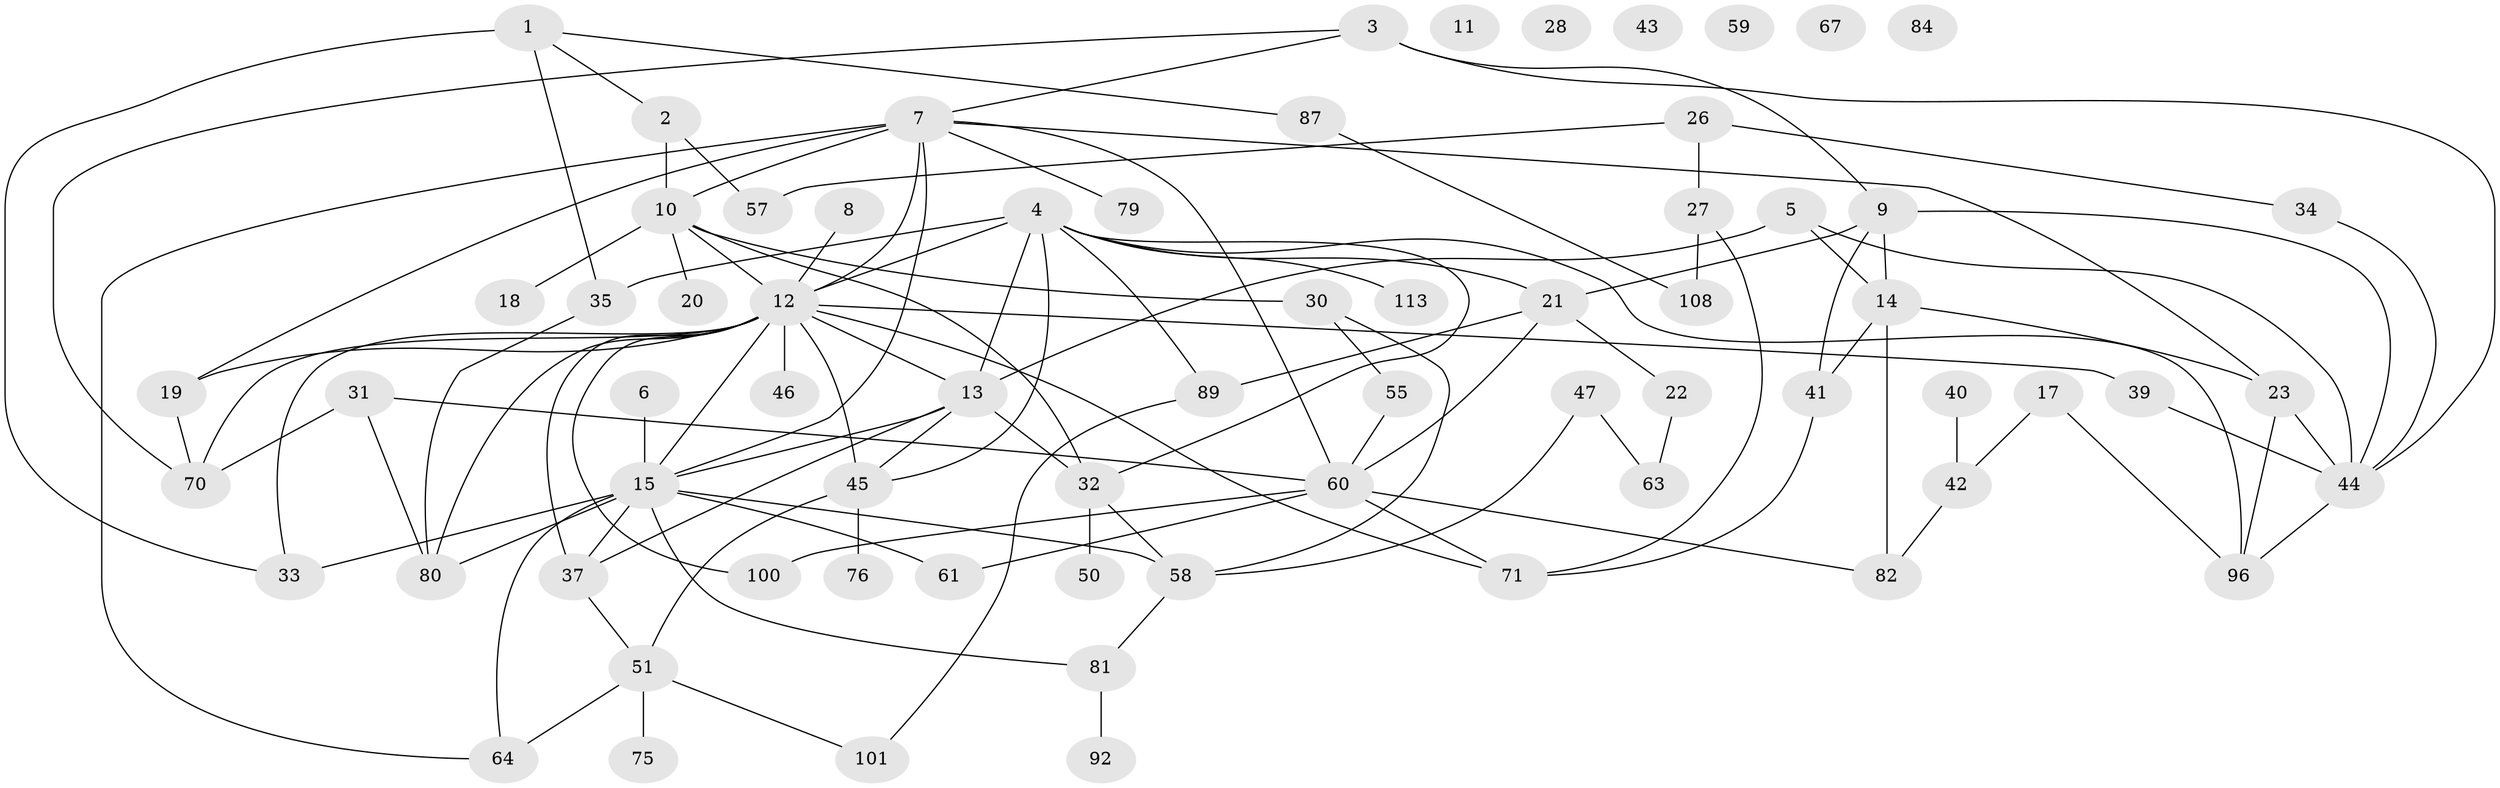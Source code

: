 // original degree distribution, {5: 0.07758620689655173, 3: 0.2672413793103448, 4: 0.15517241379310345, 2: 0.25862068965517243, 1: 0.13793103448275862, 6: 0.02586206896551724, 7: 0.017241379310344827, 0: 0.05172413793103448, 8: 0.008620689655172414}
// Generated by graph-tools (version 1.1) at 2025/16/03/04/25 18:16:28]
// undirected, 69 vertices, 112 edges
graph export_dot {
graph [start="1"]
  node [color=gray90,style=filled];
  1 [super="+54+99"];
  2;
  3;
  4 [super="+49+65+16"];
  5 [super="+69"];
  6;
  7 [super="+107+38+25"];
  8;
  9;
  10 [super="+73"];
  11;
  12 [super="+77+29+72+48"];
  13;
  14 [super="+104"];
  15 [super="+83"];
  17 [super="+24"];
  18;
  19;
  20;
  21 [super="+68"];
  22;
  23;
  26;
  27;
  28;
  30;
  31;
  32;
  33 [super="+36"];
  34 [super="+102+110"];
  35;
  37 [super="+52"];
  39;
  40 [super="+56"];
  41 [super="+85"];
  42;
  43;
  44 [super="+66"];
  45 [super="+106+53"];
  46;
  47;
  50;
  51;
  55;
  57 [super="+62"];
  58 [super="+78"];
  59;
  60 [super="+98"];
  61 [super="+105"];
  63;
  64;
  67;
  70;
  71;
  75;
  76;
  79;
  80;
  81;
  82 [super="+90+88"];
  84;
  87;
  89;
  92 [super="+103"];
  96 [super="+114"];
  100;
  101;
  108;
  113 [super="+116"];
  1 -- 33;
  1 -- 35;
  1 -- 87;
  1 -- 2;
  2 -- 10;
  2 -- 57;
  3 -- 9;
  3 -- 70;
  3 -- 7;
  3 -- 44;
  4 -- 89;
  4 -- 35;
  4 -- 96;
  4 -- 32;
  4 -- 113;
  4 -- 21;
  4 -- 12;
  4 -- 45;
  4 -- 13;
  5 -- 13;
  5 -- 44;
  5 -- 14;
  6 -- 15;
  7 -- 15;
  7 -- 64;
  7 -- 10 [weight=3];
  7 -- 79;
  7 -- 19;
  7 -- 23;
  7 -- 60;
  7 -- 12 [weight=2];
  8 -- 12;
  9 -- 14;
  9 -- 21;
  9 -- 44;
  9 -- 41;
  10 -- 18;
  10 -- 20;
  10 -- 30;
  10 -- 32;
  10 -- 12;
  12 -- 37;
  12 -- 70;
  12 -- 46;
  12 -- 80;
  12 -- 19;
  12 -- 45;
  12 -- 39;
  12 -- 100 [weight=2];
  12 -- 71;
  12 -- 15;
  12 -- 33;
  12 -- 13;
  13 -- 32;
  13 -- 45;
  13 -- 15;
  13 -- 37;
  14 -- 41;
  14 -- 23;
  14 -- 82;
  15 -- 64;
  15 -- 80;
  15 -- 33;
  15 -- 81;
  15 -- 58;
  15 -- 61;
  15 -- 37;
  17 -- 96;
  17 -- 42;
  19 -- 70;
  21 -- 22;
  21 -- 89;
  21 -- 60;
  22 -- 63;
  23 -- 44;
  23 -- 96;
  26 -- 27;
  26 -- 57;
  26 -- 34;
  27 -- 71;
  27 -- 108;
  30 -- 55;
  30 -- 58;
  31 -- 70;
  31 -- 80;
  31 -- 60;
  32 -- 50;
  32 -- 58;
  34 -- 44;
  35 -- 80;
  37 -- 51;
  39 -- 44;
  40 -- 42;
  41 -- 71;
  42 -- 82;
  44 -- 96;
  45 -- 51;
  45 -- 76;
  47 -- 63;
  47 -- 58;
  51 -- 64;
  51 -- 75;
  51 -- 101;
  55 -- 60;
  58 -- 81;
  60 -- 82;
  60 -- 100;
  60 -- 71;
  60 -- 61;
  81 -- 92;
  87 -- 108;
  89 -- 101;
}

